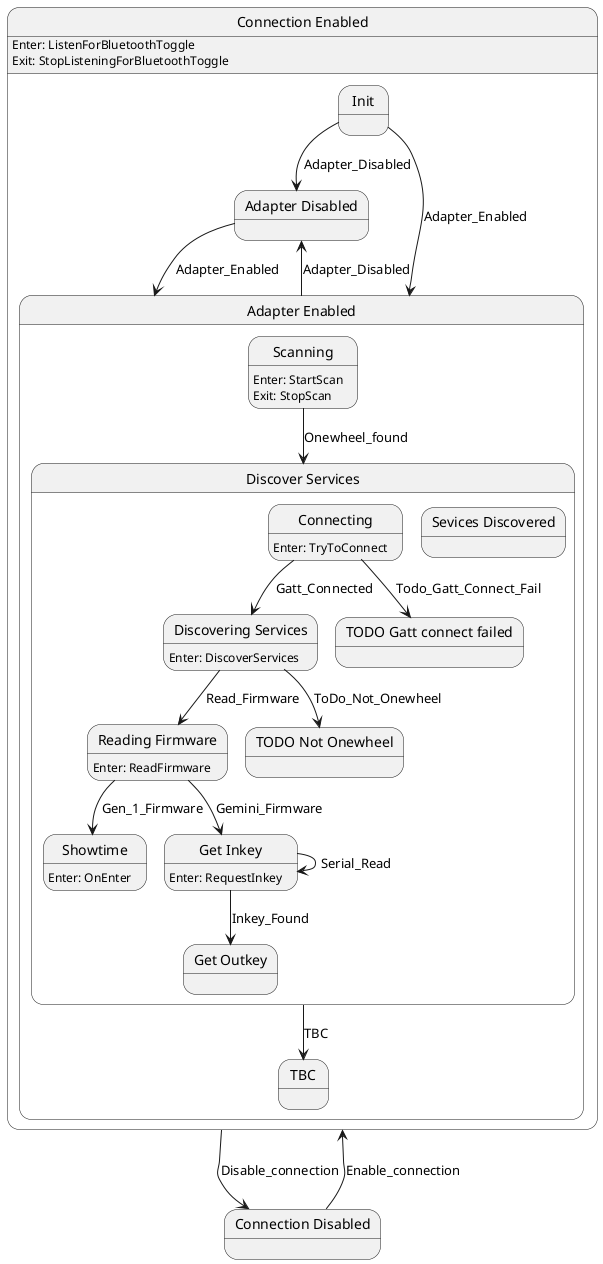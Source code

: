 @startuml
state "Connection Enabled" as Connection_Enabled  {
    state "Adapter Disabled" as Adapter_Disabled  {
    }
    state "Adapter Enabled" as Adapter_Enabled  {
        state "Discover Services" as Discover_Services  {
            state "Discovering Services" as Discovering_Services  {
Discovering_Services : Enter: DiscoverServices
            }
            state "Sevices Discovered" as Sevices_Discovered  {
            }
            state "Reading Firmware" as Reading_Firmware  {
Reading_Firmware : Enter: ReadFirmware
            }
            state "Showtime" as Showtime  {
Showtime : Enter: OnEnter
            }
            state "Get Inkey" as Get_Inkey  {
Get_Inkey : Enter: RequestInkey
            }
            state "Get Outkey" as Get_Outkey  {
            }
            state "TODO Gatt connect failed" as TODO_Gatt_connect_failed  {
            }
            state "TODO Not Onewheel" as TODO_Not_Onewheel  {
            }
            state "Connecting" as Connecting  {
Connecting : Enter: TryToConnect
            }
        }
        state "TBC" as TBC  {
        }
        state "Scanning" as Scanning  {
Scanning : Enter: StartScan\nExit: StopScan
        }
    }
    state "Init" as Init  {
    }
Connection_Enabled : Enter: ListenForBluetoothToggle\nExit: StopListeningForBluetoothToggle
}
state "Connection Disabled" as Connection_Disabled  {
}
Adapter_Disabled --> Adapter_Enabled : Adapter_Enabled
Discovering_Services --> TODO_Not_Onewheel : ToDo_Not_Onewheel
Discovering_Services --> Reading_Firmware : Read_Firmware
Reading_Firmware --> Showtime : Gen_1_Firmware
Reading_Firmware --> Get_Inkey : Gemini_Firmware
Get_Inkey --> Get_Inkey : Serial_Read
Get_Inkey --> Get_Outkey : Inkey_Found
Connecting --> Discovering_Services : Gatt_Connected
Connecting --> TODO_Gatt_connect_failed : Todo_Gatt_Connect_Fail
Discover_Services --> TBC : TBC
Scanning --> Discover_Services : Onewheel_found
Adapter_Enabled --> Adapter_Disabled : Adapter_Disabled
Init --> Adapter_Enabled : Adapter_Enabled
Init --> Adapter_Disabled : Adapter_Disabled
Connection_Enabled --> Connection_Disabled : Disable_connection
Connection_Disabled --> Connection_Enabled : Enable_connection
 
@enduml